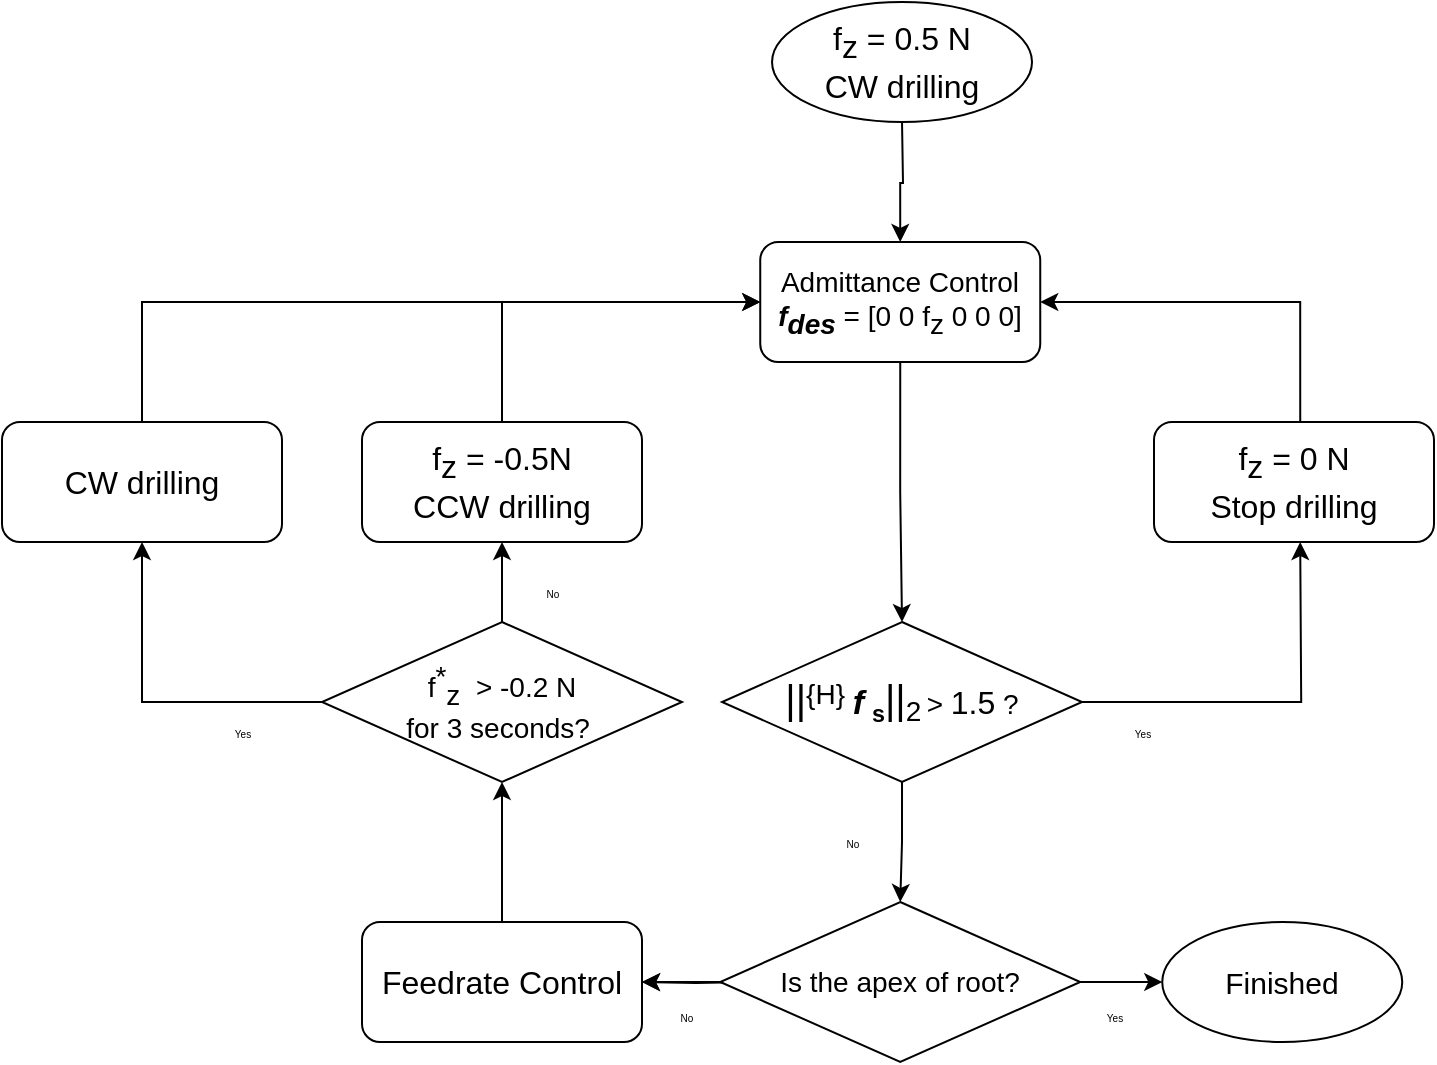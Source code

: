 <mxfile version="14.7.7" type="device"><diagram id="ryrho7vy6mzRA2VOri5Y" name="Page-1"><mxGraphModel dx="460" dy="752" grid="1" gridSize="10" guides="1" tooltips="1" connect="1" arrows="1" fold="1" page="1" pageScale="1" pageWidth="827" pageHeight="1169" math="0" shadow="0"><root><mxCell id="0"/><mxCell id="1" parent="0"/><mxCell id="-vhnLoO3hrttPKl68oIU-1" style="edgeStyle=orthogonalEdgeStyle;rounded=0;orthogonalLoop=1;jettySize=auto;html=1;exitX=0.5;exitY=1;exitDx=0;exitDy=0;entryX=0.5;entryY=0;entryDx=0;entryDy=0;" parent="1" target="-vhnLoO3hrttPKl68oIU-4" edge="1"><mxGeometry relative="1" as="geometry"><mxPoint x="558.01" y="110" as="sourcePoint"/></mxGeometry></mxCell><mxCell id="-vhnLoO3hrttPKl68oIU-3" style="edgeStyle=orthogonalEdgeStyle;rounded=0;orthogonalLoop=1;jettySize=auto;html=1;exitX=0.5;exitY=1;exitDx=0;exitDy=0;entryX=0.5;entryY=0;entryDx=0;entryDy=0;" parent="1" source="-vhnLoO3hrttPKl68oIU-4" target="-vhnLoO3hrttPKl68oIU-9" edge="1"><mxGeometry relative="1" as="geometry"/></mxCell><mxCell id="-vhnLoO3hrttPKl68oIU-4" value="Admittance Control&lt;br style=&quot;font-size: 14px;&quot;&gt;&lt;i style=&quot;font-size: 14px;&quot;&gt;&lt;b style=&quot;font-size: 14px;&quot;&gt;f&lt;sub style=&quot;font-size: 14px;&quot;&gt;des&lt;/sub&gt;&lt;/b&gt;&lt;/i&gt;&amp;nbsp;= [0 0 f&lt;sub style=&quot;font-size: 14px;&quot;&gt;z&lt;/sub&gt;&lt;span style=&quot;font-size: 14px;&quot;&gt;&amp;nbsp;0 0 0&lt;/span&gt;&lt;span style=&quot;font-size: 14px;&quot;&gt;]&lt;/span&gt;" style="rounded=1;whiteSpace=wrap;html=1;fontSize=14;" parent="1" vertex="1"><mxGeometry x="487.12" y="170" width="140" height="60" as="geometry"/></mxCell><mxCell id="-vhnLoO3hrttPKl68oIU-19" style="edgeStyle=orthogonalEdgeStyle;rounded=0;orthogonalLoop=1;jettySize=auto;html=1;exitX=0.5;exitY=0;exitDx=0;exitDy=0;entryX=0.5;entryY=1;entryDx=0;entryDy=0;" parent="1" source="-vhnLoO3hrttPKl68oIU-6" target="-vhnLoO3hrttPKl68oIU-18" edge="1"><mxGeometry relative="1" as="geometry"/></mxCell><mxCell id="-vhnLoO3hrttPKl68oIU-6" value="Feedrate Control" style="rounded=1;whiteSpace=wrap;html=1;fontSize=16;" parent="1" vertex="1"><mxGeometry x="288" y="510" width="140" height="60" as="geometry"/></mxCell><mxCell id="-vhnLoO3hrttPKl68oIU-7" style="edgeStyle=orthogonalEdgeStyle;rounded=0;orthogonalLoop=1;jettySize=auto;html=1;exitX=1;exitY=0.5;exitDx=0;exitDy=0;" parent="1" source="-vhnLoO3hrttPKl68oIU-9" edge="1"><mxGeometry relative="1" as="geometry"><mxPoint x="757.1" y="320" as="targetPoint"/></mxGeometry></mxCell><mxCell id="-vhnLoO3hrttPKl68oIU-8" style="edgeStyle=orthogonalEdgeStyle;rounded=0;orthogonalLoop=1;jettySize=auto;html=1;exitX=0.5;exitY=1;exitDx=0;exitDy=0;entryX=0.5;entryY=0;entryDx=0;entryDy=0;" parent="1" source="-vhnLoO3hrttPKl68oIU-9" target="-vhnLoO3hrttPKl68oIU-127" edge="1"><mxGeometry relative="1" as="geometry"><mxPoint x="557.125" y="518.0" as="targetPoint"/></mxGeometry></mxCell><mxCell id="-vhnLoO3hrttPKl68oIU-9" value="&lt;font style=&quot;font-size: 20px&quot;&gt;||&lt;/font&gt;&lt;sup style=&quot;font-size: 14px&quot;&gt;{H}&amp;nbsp;&lt;/sup&gt;&lt;b&gt;&lt;i&gt;&lt;font style=&quot;font-size: 17px&quot;&gt;f&lt;/font&gt;&lt;/i&gt;&lt;/b&gt;&lt;b style=&quot;font-size: 14px&quot;&gt;&amp;nbsp;&lt;sub&gt;s&lt;/sub&gt;&lt;/b&gt;&lt;span style=&quot;font-size: 20px&quot;&gt;||&lt;/span&gt;&lt;sub style=&quot;font-size: 14px&quot;&gt;2&lt;/sub&gt;&lt;span style=&quot;font-size: 11.667px&quot;&gt;&lt;sub&gt;&amp;nbsp;&lt;/sub&gt;&lt;/span&gt;&lt;span style=&quot;font-size: 14px&quot;&gt;&amp;gt; &lt;/span&gt;&lt;font style=&quot;font-size: 16px&quot;&gt;1.5&lt;/font&gt;&lt;span style=&quot;font-size: 14px&quot;&gt; ?&lt;/span&gt;" style="rhombus;whiteSpace=wrap;html=1;" parent="1" vertex="1"><mxGeometry x="468.01" y="360" width="180" height="80" as="geometry"/></mxCell><mxCell id="-vhnLoO3hrttPKl68oIU-10" style="edgeStyle=orthogonalEdgeStyle;rounded=0;orthogonalLoop=1;jettySize=auto;html=1;exitX=0.5;exitY=0;exitDx=0;exitDy=0;entryX=1;entryY=0.5;entryDx=0;entryDy=0;" parent="1" target="-vhnLoO3hrttPKl68oIU-4" edge="1"><mxGeometry relative="1" as="geometry"><mxPoint x="757.12" y="260" as="sourcePoint"/><Array as="points"><mxPoint x="757" y="200"/></Array></mxGeometry></mxCell><mxCell id="-vhnLoO3hrttPKl68oIU-12" value="Yes" style="text;html=1;align=center;verticalAlign=middle;resizable=0;points=[];autosize=1;strokeColor=none;fontSize=5;" parent="1" vertex="1"><mxGeometry x="658" y="410" width="40" height="10" as="geometry"/></mxCell><mxCell id="-vhnLoO3hrttPKl68oIU-13" value="No" style="text;html=1;align=center;verticalAlign=middle;resizable=0;points=[];autosize=1;strokeColor=none;fontSize=5;" parent="1" vertex="1"><mxGeometry x="518" y="465" width="30" height="10" as="geometry"/></mxCell><mxCell id="-vhnLoO3hrttPKl68oIU-14" style="edgeStyle=orthogonalEdgeStyle;rounded=0;orthogonalLoop=1;jettySize=auto;html=1;exitX=1;exitY=0.5;exitDx=0;exitDy=0;" parent="1" source="-vhnLoO3hrttPKl68oIU-127" target="-vhnLoO3hrttPKl68oIU-17" edge="1"><mxGeometry relative="1" as="geometry"><mxPoint x="632.25" y="540.0" as="sourcePoint"/><Array as="points"/></mxGeometry></mxCell><mxCell id="-vhnLoO3hrttPKl68oIU-15" style="edgeStyle=orthogonalEdgeStyle;rounded=0;orthogonalLoop=1;jettySize=auto;html=1;exitX=0;exitY=0.5;exitDx=0;exitDy=0;entryX=1;entryY=0.5;entryDx=0;entryDy=0;" parent="1" target="-vhnLoO3hrttPKl68oIU-6" edge="1"><mxGeometry relative="1" as="geometry"><mxPoint x="438" y="530.333" as="targetPoint"/><mxPoint x="482" y="540.0" as="sourcePoint"/></mxGeometry></mxCell><mxCell id="-vhnLoO3hrttPKl68oIU-17" value="&lt;span style=&quot;font-size: 15px;&quot;&gt;Finished&lt;/span&gt;" style="ellipse;whiteSpace=wrap;html=1;fontSize=15;" parent="1" vertex="1"><mxGeometry x="688.12" y="510" width="120" height="60" as="geometry"/></mxCell><mxCell id="-vhnLoO3hrttPKl68oIU-22" style="edgeStyle=orthogonalEdgeStyle;rounded=0;orthogonalLoop=1;jettySize=auto;html=1;exitX=0;exitY=0.5;exitDx=0;exitDy=0;" parent="1" source="-vhnLoO3hrttPKl68oIU-18" target="-vhnLoO3hrttPKl68oIU-21" edge="1"><mxGeometry relative="1" as="geometry"/></mxCell><mxCell id="-vhnLoO3hrttPKl68oIU-23" style="edgeStyle=orthogonalEdgeStyle;rounded=0;orthogonalLoop=1;jettySize=auto;html=1;exitX=0.5;exitY=0;exitDx=0;exitDy=0;entryX=0.5;entryY=1;entryDx=0;entryDy=0;" parent="1" source="-vhnLoO3hrttPKl68oIU-18" edge="1"><mxGeometry relative="1" as="geometry"><mxPoint x="358" y="320" as="targetPoint"/></mxGeometry></mxCell><mxCell id="-vhnLoO3hrttPKl68oIU-18" value="f&lt;sup style=&quot;font-size: 14px&quot;&gt;*&lt;/sup&gt;&lt;sub style=&quot;font-size: 14px&quot;&gt;z&amp;nbsp;&lt;/sub&gt;&amp;nbsp;&amp;gt; -0.2 N&lt;br style=&quot;font-size: 14px&quot;&gt;for 3 seconds?&amp;nbsp;" style="rhombus;whiteSpace=wrap;html=1;fontSize=14;" parent="1" vertex="1"><mxGeometry x="268" y="360" width="180" height="80" as="geometry"/></mxCell><mxCell id="-vhnLoO3hrttPKl68oIU-28" style="edgeStyle=orthogonalEdgeStyle;rounded=0;orthogonalLoop=1;jettySize=auto;html=1;exitX=0.5;exitY=0;exitDx=0;exitDy=0;entryX=0;entryY=0.5;entryDx=0;entryDy=0;" parent="1" target="-vhnLoO3hrttPKl68oIU-4" edge="1"><mxGeometry relative="1" as="geometry"><mxPoint x="358" y="260" as="sourcePoint"/><Array as="points"><mxPoint x="358" y="200"/></Array></mxGeometry></mxCell><mxCell id="-vhnLoO3hrttPKl68oIU-25" style="edgeStyle=orthogonalEdgeStyle;rounded=0;orthogonalLoop=1;jettySize=auto;html=1;exitX=0.5;exitY=0;exitDx=0;exitDy=0;entryX=0;entryY=0.5;entryDx=0;entryDy=0;" parent="1" source="-vhnLoO3hrttPKl68oIU-21" target="-vhnLoO3hrttPKl68oIU-4" edge="1"><mxGeometry relative="1" as="geometry"/></mxCell><mxCell id="-vhnLoO3hrttPKl68oIU-21" value="CW drilling" style="rounded=1;whiteSpace=wrap;html=1;fontSize=16;" parent="1" vertex="1"><mxGeometry x="108" y="260" width="140" height="60" as="geometry"/></mxCell><mxCell id="-vhnLoO3hrttPKl68oIU-26" value="No" style="text;html=1;align=center;verticalAlign=middle;resizable=0;points=[];autosize=1;strokeColor=none;fontSize=5;" parent="1" vertex="1"><mxGeometry x="368" y="340" width="30" height="10" as="geometry"/></mxCell><mxCell id="-vhnLoO3hrttPKl68oIU-27" value="Yes" style="text;html=1;align=center;verticalAlign=middle;resizable=0;points=[];autosize=1;strokeColor=none;fontSize=5;" parent="1" vertex="1"><mxGeometry x="208" y="410" width="40" height="10" as="geometry"/></mxCell><mxCell id="-vhnLoO3hrttPKl68oIU-71" value="Yes" style="text;html=1;align=center;verticalAlign=middle;resizable=0;points=[];autosize=1;strokeColor=none;fontSize=5;" parent="1" vertex="1"><mxGeometry x="644" y="552" width="40" height="10" as="geometry"/></mxCell><mxCell id="-vhnLoO3hrttPKl68oIU-72" value="No" style="text;html=1;align=center;verticalAlign=middle;resizable=0;points=[];autosize=1;strokeColor=none;fontSize=5;" parent="1" vertex="1"><mxGeometry x="435" y="552" width="30" height="10" as="geometry"/></mxCell><mxCell id="-vhnLoO3hrttPKl68oIU-124" value="&lt;span style=&quot;font-size: 16px;&quot;&gt;f&lt;sub style=&quot;font-size: 16px;&quot;&gt;z&lt;/sub&gt;&lt;/span&gt;&lt;span style=&quot;font-size: 16px;&quot;&gt;&amp;nbsp;= 0 N&lt;br style=&quot;font-size: 16px;&quot;&gt;Stop drilling&lt;br style=&quot;font-size: 16px;&quot;&gt;&lt;/span&gt;" style="rounded=1;whiteSpace=wrap;html=1;fontSize=16;" parent="1" vertex="1"><mxGeometry x="684" y="260" width="140" height="60" as="geometry"/></mxCell><mxCell id="-vhnLoO3hrttPKl68oIU-125" value="&lt;span style=&quot;font-size: 16px;&quot;&gt;f&lt;sub style=&quot;font-size: 16px;&quot;&gt;z&lt;/sub&gt;&lt;/span&gt;&lt;span style=&quot;font-size: 16px;&quot;&gt;&amp;nbsp;= 0.5 N&lt;br style=&quot;font-size: 16px;&quot;&gt;CW drilling&lt;br style=&quot;font-size: 16px;&quot;&gt;&lt;/span&gt;" style="ellipse;whiteSpace=wrap;html=1;fontSize=16;" parent="1" vertex="1"><mxGeometry x="493.01" y="50" width="130" height="60" as="geometry"/></mxCell><mxCell id="-vhnLoO3hrttPKl68oIU-126" value="f&lt;sub style=&quot;font-size: 16px;&quot;&gt;z&amp;nbsp;&lt;/sub&gt;= -0.5N&lt;br style=&quot;font-size: 16px;&quot;&gt;CCW drilling" style="rounded=1;whiteSpace=wrap;html=1;fontSize=16;" parent="1" vertex="1"><mxGeometry x="288" y="260" width="140" height="60" as="geometry"/></mxCell><mxCell id="-vhnLoO3hrttPKl68oIU-128" value="" style="edgeStyle=orthogonalEdgeStyle;rounded=0;orthogonalLoop=1;jettySize=auto;html=1;fontSize=14;exitX=0;exitY=0.5;exitDx=0;exitDy=0;" parent="1" source="-vhnLoO3hrttPKl68oIU-127" target="-vhnLoO3hrttPKl68oIU-6" edge="1"><mxGeometry relative="1" as="geometry"/></mxCell><mxCell id="-vhnLoO3hrttPKl68oIU-127" value="&lt;span style=&quot;font-size: 14px&quot;&gt;Is the apex of root?&lt;/span&gt;" style="rhombus;whiteSpace=wrap;html=1;" parent="1" vertex="1"><mxGeometry x="467.12" y="500" width="180" height="80" as="geometry"/></mxCell></root></mxGraphModel></diagram></mxfile>